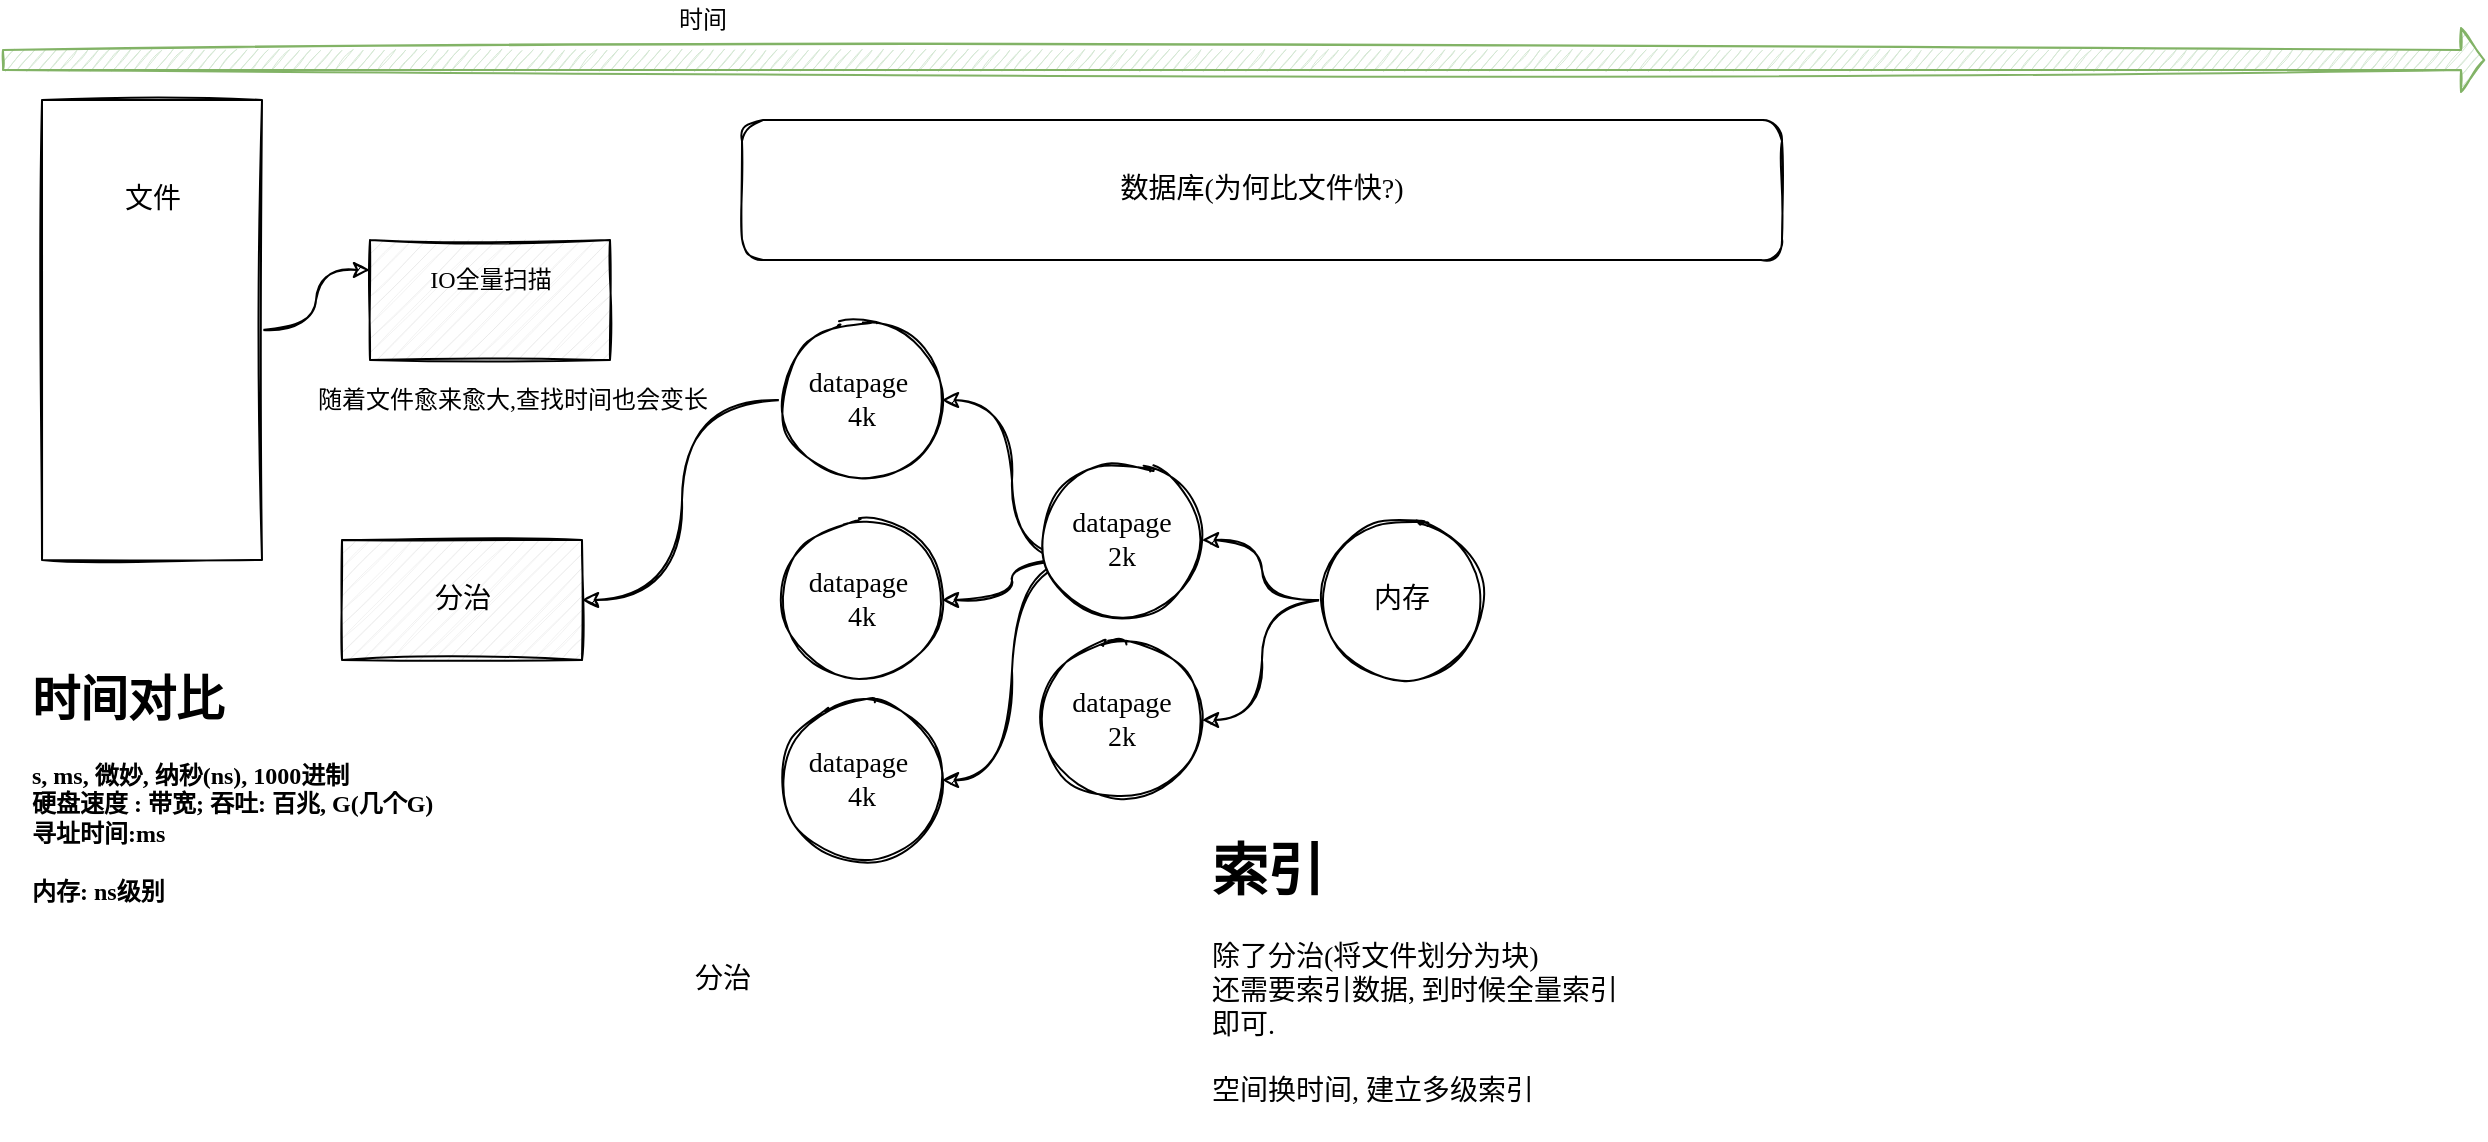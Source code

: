 <mxfile version="17.1.0" type="github">
  <diagram id="DEa69ErbjfxZWZCwauyj" name="Page-1">
    <mxGraphModel dx="1146" dy="592" grid="1" gridSize="10" guides="1" tooltips="1" connect="1" arrows="1" fold="1" page="1" pageScale="1" pageWidth="827" pageHeight="1169" math="0" shadow="0">
      <root>
        <mxCell id="0" />
        <mxCell id="1" parent="0" />
        <mxCell id="OS9RA0seU2cUAP2cbO_q-2" value="" style="shape=flexArrow;endArrow=classic;html=1;rounded=1;endWidth=21;endSize=3.52;fillColor=#d5e8d4;strokeColor=#82b366;curved=1;sketch=1;" edge="1" parent="1">
          <mxGeometry width="50" height="50" relative="1" as="geometry">
            <mxPoint x="110" y="160" as="sourcePoint" />
            <mxPoint x="1351.569" y="160" as="targetPoint" />
          </mxGeometry>
        </mxCell>
        <mxCell id="OS9RA0seU2cUAP2cbO_q-4" value="时间" style="text;html=1;align=center;verticalAlign=middle;resizable=0;points=[];autosize=1;strokeColor=none;fillColor=none;" vertex="1" parent="1">
          <mxGeometry x="440" y="130" width="40" height="20" as="geometry" />
        </mxCell>
        <mxCell id="OS9RA0seU2cUAP2cbO_q-13" style="edgeStyle=orthogonalEdgeStyle;curved=1;rounded=1;sketch=1;orthogonalLoop=1;jettySize=auto;html=1;exitX=0.5;exitY=0;exitDx=0;exitDy=0;entryX=0;entryY=0.25;entryDx=0;entryDy=0;entryPerimeter=0;fontFamily=Comic Sans MS;" edge="1" parent="1" source="OS9RA0seU2cUAP2cbO_q-7" target="OS9RA0seU2cUAP2cbO_q-11">
          <mxGeometry relative="1" as="geometry" />
        </mxCell>
        <mxCell id="OS9RA0seU2cUAP2cbO_q-7" value="" style="rounded=0;whiteSpace=wrap;html=1;sketch=1;rotation=90;" vertex="1" parent="1">
          <mxGeometry x="70" y="240" width="230" height="110" as="geometry" />
        </mxCell>
        <mxCell id="OS9RA0seU2cUAP2cbO_q-8" value="&lt;font style=&quot;font-size: 14px&quot; face=&quot;Comic Sans MS&quot;&gt;文件&lt;/font&gt;" style="text;html=1;align=center;verticalAlign=middle;resizable=0;points=[];autosize=1;strokeColor=none;fillColor=none;" vertex="1" parent="1">
          <mxGeometry x="165" y="220" width="40" height="20" as="geometry" />
        </mxCell>
        <mxCell id="OS9RA0seU2cUAP2cbO_q-10" value="&lt;h1&gt;&lt;font face=&quot;Comic Sans MS&quot;&gt;时间对比&lt;/font&gt;&lt;/h1&gt;&lt;div&gt;&lt;b&gt;&lt;font face=&quot;Comic Sans MS&quot;&gt;s, ms, 微妙, 纳秒(ns), 1000进制&lt;/font&gt;&lt;/b&gt;&lt;/div&gt;&lt;div&gt;&lt;b&gt;&lt;font face=&quot;Comic Sans MS&quot;&gt;硬盘速度 : 带宽; 吞吐: 百兆, G(几个G)&lt;/font&gt;&lt;/b&gt;&lt;/div&gt;&lt;div&gt;&lt;b&gt;&lt;font face=&quot;Comic Sans MS&quot;&gt;寻址时间:ms&amp;nbsp;&lt;/font&gt;&lt;/b&gt;&lt;/div&gt;&lt;div&gt;&lt;b&gt;&lt;font face=&quot;Comic Sans MS&quot;&gt;&lt;br&gt;&lt;/font&gt;&lt;/b&gt;&lt;/div&gt;&lt;div&gt;&lt;b&gt;&lt;font face=&quot;Comic Sans MS&quot;&gt;内存: ns级别&lt;/font&gt;&lt;/b&gt;&lt;/div&gt;" style="text;html=1;strokeColor=none;fillColor=none;spacing=5;spacingTop=-20;whiteSpace=wrap;overflow=hidden;rounded=0;sketch=1;" vertex="1" parent="1">
          <mxGeometry x="120" y="460" width="250" height="150" as="geometry" />
        </mxCell>
        <mxCell id="OS9RA0seU2cUAP2cbO_q-11" value="" style="verticalLabelPosition=bottom;verticalAlign=top;html=1;shape=mxgraph.basic.patternFillRect;fillStyle=diag;step=5;fillStrokeWidth=0.2;fillStrokeColor=#dddddd;rounded=1;sketch=1;fontFamily=Comic Sans MS;" vertex="1" parent="1">
          <mxGeometry x="294" y="250" width="120" height="60" as="geometry" />
        </mxCell>
        <mxCell id="OS9RA0seU2cUAP2cbO_q-12" value="IO全量扫描" style="text;html=1;align=center;verticalAlign=middle;resizable=0;points=[];autosize=1;strokeColor=none;fillColor=none;fontFamily=Comic Sans MS;" vertex="1" parent="1">
          <mxGeometry x="314" y="260" width="80" height="20" as="geometry" />
        </mxCell>
        <mxCell id="OS9RA0seU2cUAP2cbO_q-14" value="随着文件愈来愈大,查找时间也会变长" style="text;html=1;align=center;verticalAlign=middle;resizable=0;points=[];autosize=1;strokeColor=none;fillColor=none;fontFamily=Comic Sans MS;" vertex="1" parent="1">
          <mxGeometry x="260" y="320" width="210" height="20" as="geometry" />
        </mxCell>
        <mxCell id="OS9RA0seU2cUAP2cbO_q-15" value="&lt;font style=&quot;font-size: 14px&quot;&gt;数据库(为何比文件快?)&lt;/font&gt;" style="rounded=1;whiteSpace=wrap;html=1;sketch=1;fontFamily=Comic Sans MS;" vertex="1" parent="1">
          <mxGeometry x="480" y="190" width="520" height="70" as="geometry" />
        </mxCell>
        <mxCell id="OS9RA0seU2cUAP2cbO_q-24" style="edgeStyle=orthogonalEdgeStyle;curved=1;rounded=1;sketch=1;orthogonalLoop=1;jettySize=auto;html=1;exitX=0;exitY=0.5;exitDx=0;exitDy=0;entryX=1;entryY=0.5;entryDx=0;entryDy=0;entryPerimeter=0;fontFamily=Comic Sans MS;fontSize=14;" edge="1" parent="1" source="OS9RA0seU2cUAP2cbO_q-16" target="OS9RA0seU2cUAP2cbO_q-19">
          <mxGeometry relative="1" as="geometry" />
        </mxCell>
        <mxCell id="OS9RA0seU2cUAP2cbO_q-16" value="datapage&amp;nbsp;&lt;br&gt;4k" style="ellipse;whiteSpace=wrap;html=1;aspect=fixed;rounded=1;sketch=1;fontFamily=Comic Sans MS;fontSize=14;" vertex="1" parent="1">
          <mxGeometry x="500" y="290" width="80" height="80" as="geometry" />
        </mxCell>
        <mxCell id="OS9RA0seU2cUAP2cbO_q-17" value="datapage&amp;nbsp;&lt;br&gt;4k" style="ellipse;whiteSpace=wrap;html=1;aspect=fixed;rounded=1;sketch=1;fontFamily=Comic Sans MS;fontSize=14;" vertex="1" parent="1">
          <mxGeometry x="500" y="390" width="80" height="80" as="geometry" />
        </mxCell>
        <mxCell id="OS9RA0seU2cUAP2cbO_q-18" value="datapage&amp;nbsp;&lt;br&gt;4k" style="ellipse;whiteSpace=wrap;html=1;aspect=fixed;rounded=1;sketch=1;fontFamily=Comic Sans MS;fontSize=14;" vertex="1" parent="1">
          <mxGeometry x="500" y="480" width="80" height="80" as="geometry" />
        </mxCell>
        <mxCell id="OS9RA0seU2cUAP2cbO_q-19" value="" style="verticalLabelPosition=bottom;verticalAlign=top;html=1;shape=mxgraph.basic.patternFillRect;fillStyle=diag;step=5;fillStrokeWidth=0.2;fillStrokeColor=#dddddd;rounded=1;sketch=1;fontFamily=Comic Sans MS;fontSize=14;" vertex="1" parent="1">
          <mxGeometry x="280" y="400" width="120" height="60" as="geometry" />
        </mxCell>
        <mxCell id="OS9RA0seU2cUAP2cbO_q-20" value="分治" style="text;html=1;align=center;verticalAlign=middle;resizable=0;points=[];autosize=1;strokeColor=none;fillColor=none;fontSize=14;fontFamily=Comic Sans MS;" vertex="1" parent="1">
          <mxGeometry x="450" y="610" width="40" height="20" as="geometry" />
        </mxCell>
        <mxCell id="OS9RA0seU2cUAP2cbO_q-22" value="分治" style="text;html=1;align=center;verticalAlign=middle;resizable=0;points=[];autosize=1;strokeColor=none;fillColor=none;fontSize=14;fontFamily=Comic Sans MS;" vertex="1" parent="1">
          <mxGeometry x="320" y="420" width="40" height="20" as="geometry" />
        </mxCell>
        <mxCell id="OS9RA0seU2cUAP2cbO_q-26" style="edgeStyle=orthogonalEdgeStyle;curved=1;rounded=1;sketch=1;orthogonalLoop=1;jettySize=auto;html=1;exitX=0;exitY=0.5;exitDx=0;exitDy=0;entryX=1;entryY=0.5;entryDx=0;entryDy=0;fontFamily=Comic Sans MS;fontSize=14;" edge="1" parent="1" target="OS9RA0seU2cUAP2cbO_q-16">
          <mxGeometry relative="1" as="geometry">
            <mxPoint x="650" y="410" as="sourcePoint" />
          </mxGeometry>
        </mxCell>
        <mxCell id="OS9RA0seU2cUAP2cbO_q-27" style="edgeStyle=orthogonalEdgeStyle;curved=1;rounded=1;sketch=1;orthogonalLoop=1;jettySize=auto;html=1;exitX=0;exitY=0.5;exitDx=0;exitDy=0;entryX=1;entryY=0.5;entryDx=0;entryDy=0;fontFamily=Comic Sans MS;fontSize=14;" edge="1" parent="1" target="OS9RA0seU2cUAP2cbO_q-17">
          <mxGeometry relative="1" as="geometry">
            <mxPoint x="650" y="410" as="sourcePoint" />
          </mxGeometry>
        </mxCell>
        <mxCell id="OS9RA0seU2cUAP2cbO_q-28" style="edgeStyle=orthogonalEdgeStyle;curved=1;rounded=1;sketch=1;orthogonalLoop=1;jettySize=auto;html=1;exitX=0;exitY=0.5;exitDx=0;exitDy=0;entryX=1;entryY=0.5;entryDx=0;entryDy=0;fontFamily=Comic Sans MS;fontSize=14;" edge="1" parent="1" target="OS9RA0seU2cUAP2cbO_q-18">
          <mxGeometry relative="1" as="geometry">
            <mxPoint x="650" y="410" as="sourcePoint" />
          </mxGeometry>
        </mxCell>
        <mxCell id="OS9RA0seU2cUAP2cbO_q-31" value="datapage&lt;br&gt;2k" style="ellipse;whiteSpace=wrap;html=1;aspect=fixed;rounded=1;sketch=1;fontFamily=Comic Sans MS;fontSize=14;" vertex="1" parent="1">
          <mxGeometry x="630" y="360" width="80" height="80" as="geometry" />
        </mxCell>
        <mxCell id="OS9RA0seU2cUAP2cbO_q-32" value="&lt;h1&gt;索引&lt;/h1&gt;&lt;div&gt;除了分治(将文件划分为块)&lt;/div&gt;&lt;div&gt;还需要索引数据, 到时候全量索引即可.&lt;/div&gt;&lt;div&gt;&lt;br&gt;&lt;/div&gt;&lt;div&gt;空间换时间, 建立多级索引&lt;/div&gt;" style="text;html=1;strokeColor=none;fillColor=none;spacing=5;spacingTop=-20;whiteSpace=wrap;overflow=hidden;rounded=0;sketch=1;fontFamily=Comic Sans MS;fontSize=14;" vertex="1" parent="1">
          <mxGeometry x="710" y="540" width="220" height="160" as="geometry" />
        </mxCell>
        <mxCell id="OS9RA0seU2cUAP2cbO_q-33" value="datapage&lt;br&gt;2k" style="ellipse;whiteSpace=wrap;html=1;aspect=fixed;rounded=1;sketch=1;fontFamily=Comic Sans MS;fontSize=14;" vertex="1" parent="1">
          <mxGeometry x="630" y="450" width="80" height="80" as="geometry" />
        </mxCell>
        <mxCell id="OS9RA0seU2cUAP2cbO_q-37" style="edgeStyle=orthogonalEdgeStyle;curved=1;rounded=1;sketch=1;orthogonalLoop=1;jettySize=auto;html=1;exitX=0;exitY=0.5;exitDx=0;exitDy=0;fontFamily=Comic Sans MS;fontSize=14;" edge="1" parent="1" source="OS9RA0seU2cUAP2cbO_q-35" target="OS9RA0seU2cUAP2cbO_q-31">
          <mxGeometry relative="1" as="geometry" />
        </mxCell>
        <mxCell id="OS9RA0seU2cUAP2cbO_q-38" style="edgeStyle=orthogonalEdgeStyle;curved=1;rounded=1;sketch=1;orthogonalLoop=1;jettySize=auto;html=1;exitX=0;exitY=0.5;exitDx=0;exitDy=0;entryX=1;entryY=0.5;entryDx=0;entryDy=0;fontFamily=Comic Sans MS;fontSize=14;" edge="1" parent="1" source="OS9RA0seU2cUAP2cbO_q-35" target="OS9RA0seU2cUAP2cbO_q-33">
          <mxGeometry relative="1" as="geometry" />
        </mxCell>
        <mxCell id="OS9RA0seU2cUAP2cbO_q-35" value="内存" style="ellipse;whiteSpace=wrap;html=1;aspect=fixed;rounded=1;sketch=1;fontFamily=Comic Sans MS;fontSize=14;" vertex="1" parent="1">
          <mxGeometry x="770" y="390" width="80" height="80" as="geometry" />
        </mxCell>
      </root>
    </mxGraphModel>
  </diagram>
</mxfile>
